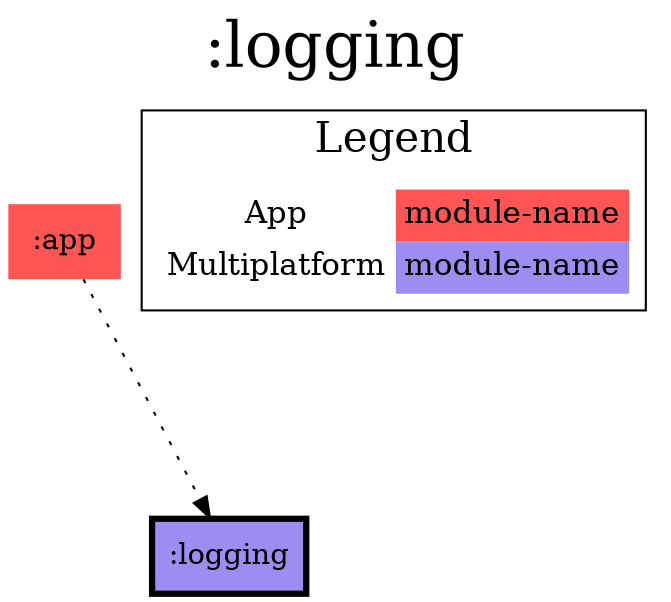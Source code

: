 digraph {
edge ["dir"="forward"]
graph ["dpi"="100","label"=":logging","labelloc"="t","fontsize"="30","ranksep"="1.5","rankdir"="TB"]
node ["style"="filled"]
":app" ["fillcolor"="#FF5555","shape"="none"]
":logging" ["fillcolor"="#9D8DF1","color"="black","penwidth"="3","shape"="box"]
{
edge ["dir"="none"]
graph ["rank"="same"]
":logging"
}
":app" -> ":logging" ["style"="dotted"]
subgraph "cluster_legend" {
edge ["dir"="none"]
graph ["label"="Legend","fontsize"="20"]
"Legend" ["style"="filled","fillcolor"="#FFFFFF","shape"="none","margin"="0","fontsize"="15","label"=<
<TABLE BORDER="0" CELLBORDER="0" CELLSPACING="0" CELLPADDING="4">
<TR><TD>App</TD><TD BGCOLOR="#FF5555">module-name</TD></TR>
<TR><TD>Multiplatform</TD><TD BGCOLOR="#9D8DF1">module-name</TD></TR>
</TABLE>
>]
} -> ":logging" ["style"="invis"]
}
